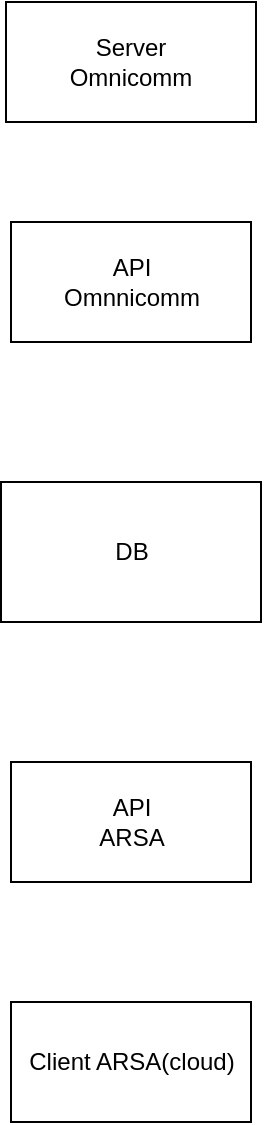 <mxfile version="24.6.4" type="github">
  <diagram name="Страница — 1" id="VKMV_SKVlXoffhuY-rsW">
    <mxGraphModel dx="2074" dy="1086" grid="1" gridSize="10" guides="1" tooltips="1" connect="1" arrows="1" fold="1" page="1" pageScale="1" pageWidth="827" pageHeight="1169" math="0" shadow="0">
      <root>
        <mxCell id="0" />
        <mxCell id="1" parent="0" />
        <mxCell id="r6eCBaZ20DT4zO6aVehQ-1" value="DB" style="rounded=0;whiteSpace=wrap;html=1;" vertex="1" parent="1">
          <mxGeometry x="267.5" y="360" width="130" height="70" as="geometry" />
        </mxCell>
        <mxCell id="r6eCBaZ20DT4zO6aVehQ-2" value="&lt;div&gt;Server&lt;/div&gt;&lt;div&gt;Omnicomm&lt;br&gt;&lt;/div&gt;" style="rounded=0;whiteSpace=wrap;html=1;" vertex="1" parent="1">
          <mxGeometry x="270" y="120" width="125" height="60" as="geometry" />
        </mxCell>
        <mxCell id="r6eCBaZ20DT4zO6aVehQ-5" value="API &lt;br&gt;Omnnicomm" style="rounded=0;whiteSpace=wrap;html=1;" vertex="1" parent="1">
          <mxGeometry x="272.5" y="230" width="120" height="60" as="geometry" />
        </mxCell>
        <mxCell id="r6eCBaZ20DT4zO6aVehQ-6" value="API&lt;br&gt;ARSA" style="rounded=0;whiteSpace=wrap;html=1;" vertex="1" parent="1">
          <mxGeometry x="272.5" y="500" width="120" height="60" as="geometry" />
        </mxCell>
        <mxCell id="r6eCBaZ20DT4zO6aVehQ-7" value="Client ARSA(cloud)" style="rounded=0;whiteSpace=wrap;html=1;" vertex="1" parent="1">
          <mxGeometry x="272.5" y="620" width="120" height="60" as="geometry" />
        </mxCell>
      </root>
    </mxGraphModel>
  </diagram>
</mxfile>
